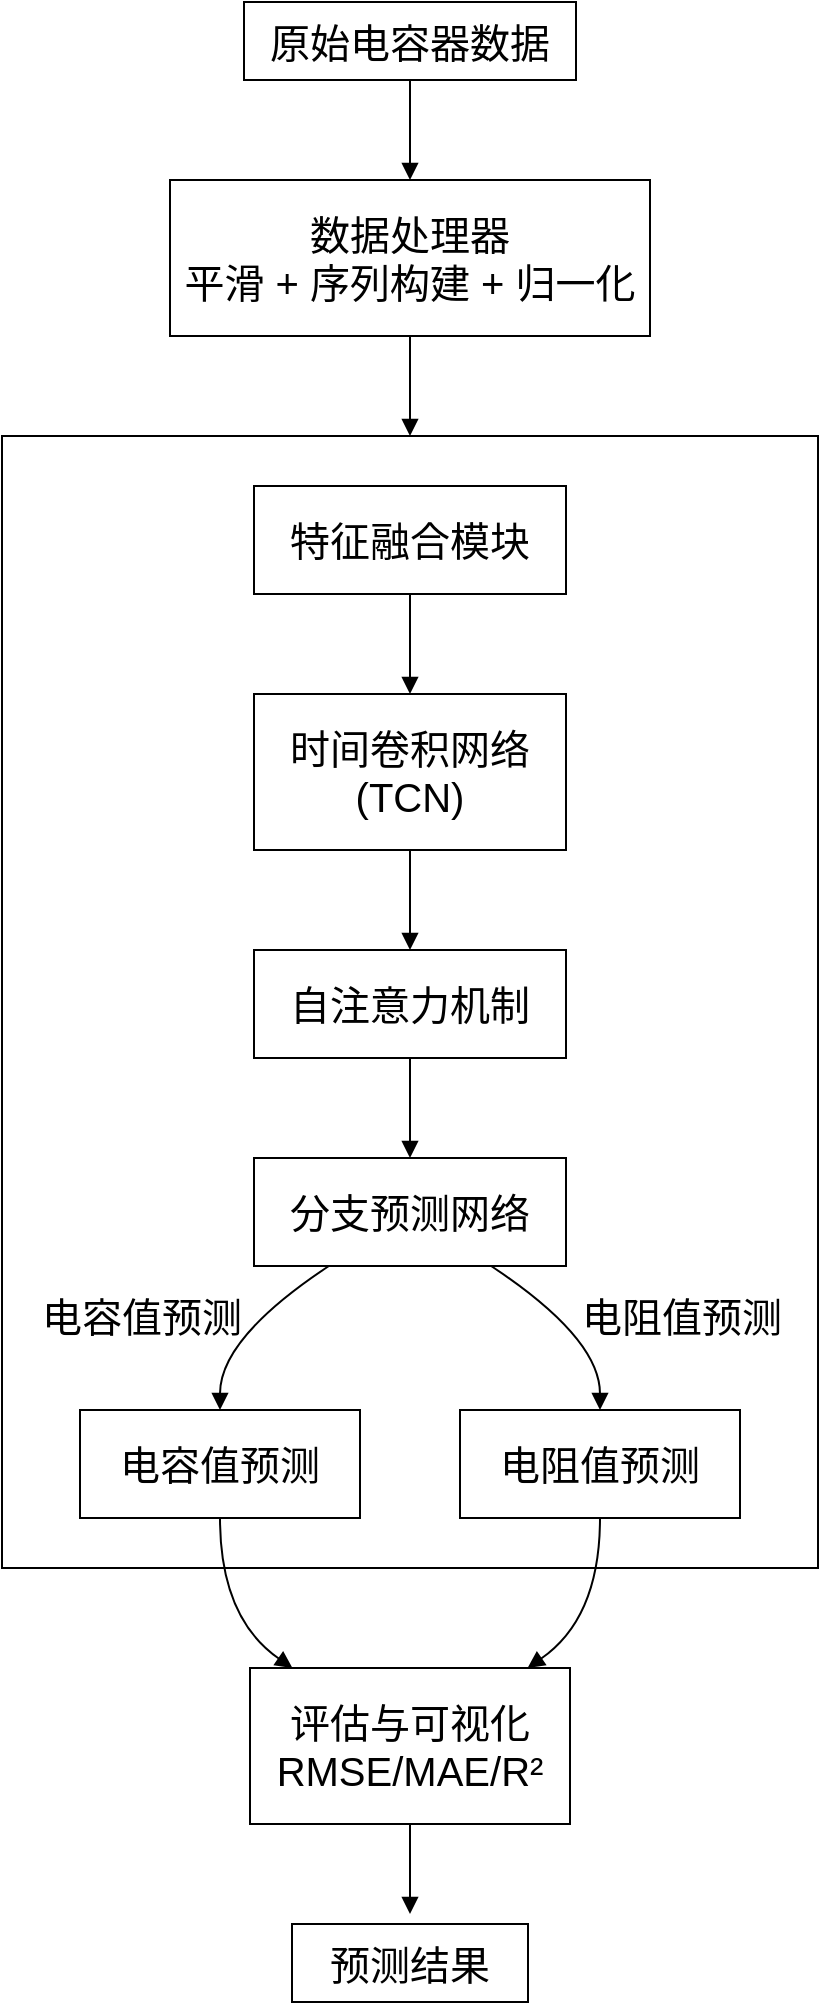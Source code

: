 <mxfile version="27.0.3">
  <diagram name="第 1 页" id="r-ddtsW2n2lSNyHTyDSO">
    <mxGraphModel dx="1038" dy="715" grid="1" gridSize="10" guides="1" tooltips="1" connect="1" arrows="1" fold="1" page="1" pageScale="1" pageWidth="827" pageHeight="1169" math="0" shadow="0" adaptiveColors="auto">
      <root>
        <mxCell id="0" />
        <mxCell id="1" parent="0" />
        <mxCell id="7jRnnlwP65a75NCF8e-D-22" value="双能谱-时注模型" style="whiteSpace=wrap;strokeWidth=1;labelBackgroundColor=none;rounded=0;" vertex="1" parent="1">
          <mxGeometry x="220" y="301" width="408" height="566" as="geometry" />
        </mxCell>
        <mxCell id="7jRnnlwP65a75NCF8e-D-23" value="原始电容器数据" style="shape=parallelogram;perimeter=parallelogramPerimeter;fixedSize=1;strokeWidth=1;whiteSpace=wrap;size=-11;labelBackgroundColor=none;rounded=0;fontSize=20;" vertex="1" parent="1">
          <mxGeometry x="341" y="84" width="166" height="39" as="geometry" />
        </mxCell>
        <mxCell id="7jRnnlwP65a75NCF8e-D-24" value="数据处理器&#xa;平滑 + 序列构建 + 归一化" style="whiteSpace=wrap;strokeWidth=1;labelBackgroundColor=none;rounded=0;fontSize=20;" vertex="1" parent="1">
          <mxGeometry x="304" y="173" width="240" height="78" as="geometry" />
        </mxCell>
        <mxCell id="7jRnnlwP65a75NCF8e-D-25" value="特征融合模块" style="whiteSpace=wrap;strokeWidth=1;labelBackgroundColor=none;rounded=0;fontSize=20;" vertex="1" parent="1">
          <mxGeometry x="346" y="326" width="156" height="54" as="geometry" />
        </mxCell>
        <mxCell id="7jRnnlwP65a75NCF8e-D-26" value="时间卷积网络&#xa;(TCN)" style="whiteSpace=wrap;strokeWidth=1;labelBackgroundColor=none;rounded=0;fontSize=20;" vertex="1" parent="1">
          <mxGeometry x="346" y="430" width="156" height="78" as="geometry" />
        </mxCell>
        <mxCell id="7jRnnlwP65a75NCF8e-D-27" value="自注意力机制" style="whiteSpace=wrap;strokeWidth=1;labelBackgroundColor=none;rounded=0;fontSize=20;" vertex="1" parent="1">
          <mxGeometry x="346" y="558" width="156" height="54" as="geometry" />
        </mxCell>
        <mxCell id="7jRnnlwP65a75NCF8e-D-28" value="分支预测网络" style="whiteSpace=wrap;strokeWidth=1;labelBackgroundColor=none;rounded=0;fontSize=20;" vertex="1" parent="1">
          <mxGeometry x="346" y="662" width="156" height="54" as="geometry" />
        </mxCell>
        <mxCell id="7jRnnlwP65a75NCF8e-D-29" value="电容值预测" style="whiteSpace=wrap;strokeWidth=1;labelBackgroundColor=none;rounded=0;fontSize=20;" vertex="1" parent="1">
          <mxGeometry x="259" y="788" width="140" height="54" as="geometry" />
        </mxCell>
        <mxCell id="7jRnnlwP65a75NCF8e-D-30" value="电阻值预测" style="whiteSpace=wrap;strokeWidth=1;labelBackgroundColor=none;rounded=0;fontSize=20;" vertex="1" parent="1">
          <mxGeometry x="449" y="788" width="140" height="54" as="geometry" />
        </mxCell>
        <mxCell id="7jRnnlwP65a75NCF8e-D-31" value="评估与可视化&#xa;RMSE/MAE/R²" style="whiteSpace=wrap;strokeWidth=1;labelBackgroundColor=none;rounded=0;fontSize=20;" vertex="1" parent="1">
          <mxGeometry x="344" y="917" width="160" height="78" as="geometry" />
        </mxCell>
        <mxCell id="7jRnnlwP65a75NCF8e-D-32" value="预测结果" style="shape=parallelogram;perimeter=parallelogramPerimeter;fixedSize=1;strokeWidth=1;whiteSpace=wrap;labelBackgroundColor=none;rounded=0;size=-5.0;fontSize=20;" vertex="1" parent="1">
          <mxGeometry x="365" y="1045" width="118" height="39" as="geometry" />
        </mxCell>
        <mxCell id="7jRnnlwP65a75NCF8e-D-33" value="" style="curved=1;startArrow=none;endArrow=block;exitX=0.5;exitY=1;entryX=0.5;entryY=0;rounded=0;labelBackgroundColor=none;fontColor=default;" edge="1" parent="1" source="7jRnnlwP65a75NCF8e-D-23" target="7jRnnlwP65a75NCF8e-D-24">
          <mxGeometry relative="1" as="geometry">
            <Array as="points" />
          </mxGeometry>
        </mxCell>
        <mxCell id="7jRnnlwP65a75NCF8e-D-34" value="" style="curved=1;startArrow=none;endArrow=block;exitX=0.5;exitY=1;entryX=0.5;entryY=0;rounded=0;labelBackgroundColor=none;fontColor=default;" edge="1" parent="1" source="7jRnnlwP65a75NCF8e-D-25" target="7jRnnlwP65a75NCF8e-D-26">
          <mxGeometry relative="1" as="geometry">
            <Array as="points" />
          </mxGeometry>
        </mxCell>
        <mxCell id="7jRnnlwP65a75NCF8e-D-35" value="" style="curved=1;startArrow=none;endArrow=block;exitX=0.5;exitY=1;entryX=0.5;entryY=0;rounded=0;labelBackgroundColor=none;fontColor=default;" edge="1" parent="1" source="7jRnnlwP65a75NCF8e-D-26" target="7jRnnlwP65a75NCF8e-D-27">
          <mxGeometry relative="1" as="geometry">
            <Array as="points" />
          </mxGeometry>
        </mxCell>
        <mxCell id="7jRnnlwP65a75NCF8e-D-36" value="" style="curved=1;startArrow=none;endArrow=block;exitX=0.5;exitY=1;entryX=0.5;entryY=0;rounded=0;labelBackgroundColor=none;fontColor=default;" edge="1" parent="1" source="7jRnnlwP65a75NCF8e-D-27" target="7jRnnlwP65a75NCF8e-D-28">
          <mxGeometry relative="1" as="geometry">
            <Array as="points" />
          </mxGeometry>
        </mxCell>
        <mxCell id="7jRnnlwP65a75NCF8e-D-37" value="电容值预测" style="curved=1;startArrow=none;endArrow=block;exitX=0.24;exitY=1;entryX=0.5;entryY=0.01;rounded=0;labelBackgroundColor=none;fontColor=default;fontSize=20;" edge="1" parent="1" source="7jRnnlwP65a75NCF8e-D-28" target="7jRnnlwP65a75NCF8e-D-29">
          <mxGeometry x="0.289" y="-41" relative="1" as="geometry">
            <Array as="points">
              <mxPoint x="329" y="752" />
            </Array>
            <mxPoint x="2" y="-12" as="offset" />
          </mxGeometry>
        </mxCell>
        <mxCell id="7jRnnlwP65a75NCF8e-D-38" value="电阻值预测" style="curved=1;startArrow=none;endArrow=block;exitX=0.76;exitY=1;entryX=0.5;entryY=0.01;rounded=0;labelBackgroundColor=none;fontColor=default;fontSize=20;" edge="1" parent="1" source="7jRnnlwP65a75NCF8e-D-28" target="7jRnnlwP65a75NCF8e-D-30">
          <mxGeometry x="0.289" y="43" relative="1" as="geometry">
            <Array as="points">
              <mxPoint x="519" y="752" />
            </Array>
            <mxPoint x="-2" y="-12" as="offset" />
          </mxGeometry>
        </mxCell>
        <mxCell id="7jRnnlwP65a75NCF8e-D-39" value="" style="curved=1;startArrow=none;endArrow=block;exitX=0.5;exitY=1.01;entryX=0.14;entryY=0.01;rounded=0;labelBackgroundColor=none;fontColor=default;" edge="1" parent="1" source="7jRnnlwP65a75NCF8e-D-29" target="7jRnnlwP65a75NCF8e-D-31">
          <mxGeometry relative="1" as="geometry">
            <Array as="points">
              <mxPoint x="329" y="892" />
            </Array>
          </mxGeometry>
        </mxCell>
        <mxCell id="7jRnnlwP65a75NCF8e-D-40" value="" style="curved=1;startArrow=none;endArrow=block;exitX=0.5;exitY=1.01;entryX=0.86;entryY=0.01;rounded=0;labelBackgroundColor=none;fontColor=default;" edge="1" parent="1" source="7jRnnlwP65a75NCF8e-D-30" target="7jRnnlwP65a75NCF8e-D-31">
          <mxGeometry relative="1" as="geometry">
            <Array as="points">
              <mxPoint x="519" y="892" />
            </Array>
          </mxGeometry>
        </mxCell>
        <mxCell id="7jRnnlwP65a75NCF8e-D-41" value="" style="curved=1;startArrow=none;endArrow=block;exitX=0.5;exitY=1.01;rounded=0;labelBackgroundColor=none;fontColor=default;" edge="1" parent="1" source="7jRnnlwP65a75NCF8e-D-31">
          <mxGeometry relative="1" as="geometry">
            <Array as="points" />
            <mxPoint x="424" y="1040" as="targetPoint" />
          </mxGeometry>
        </mxCell>
        <mxCell id="7jRnnlwP65a75NCF8e-D-42" value="" style="curved=1;startArrow=none;endArrow=block;rounded=0;labelBackgroundColor=none;fontColor=default;" edge="1" parent="1" source="7jRnnlwP65a75NCF8e-D-24" target="7jRnnlwP65a75NCF8e-D-22">
          <mxGeometry relative="1" as="geometry">
            <Array as="points" />
          </mxGeometry>
        </mxCell>
      </root>
    </mxGraphModel>
  </diagram>
</mxfile>
